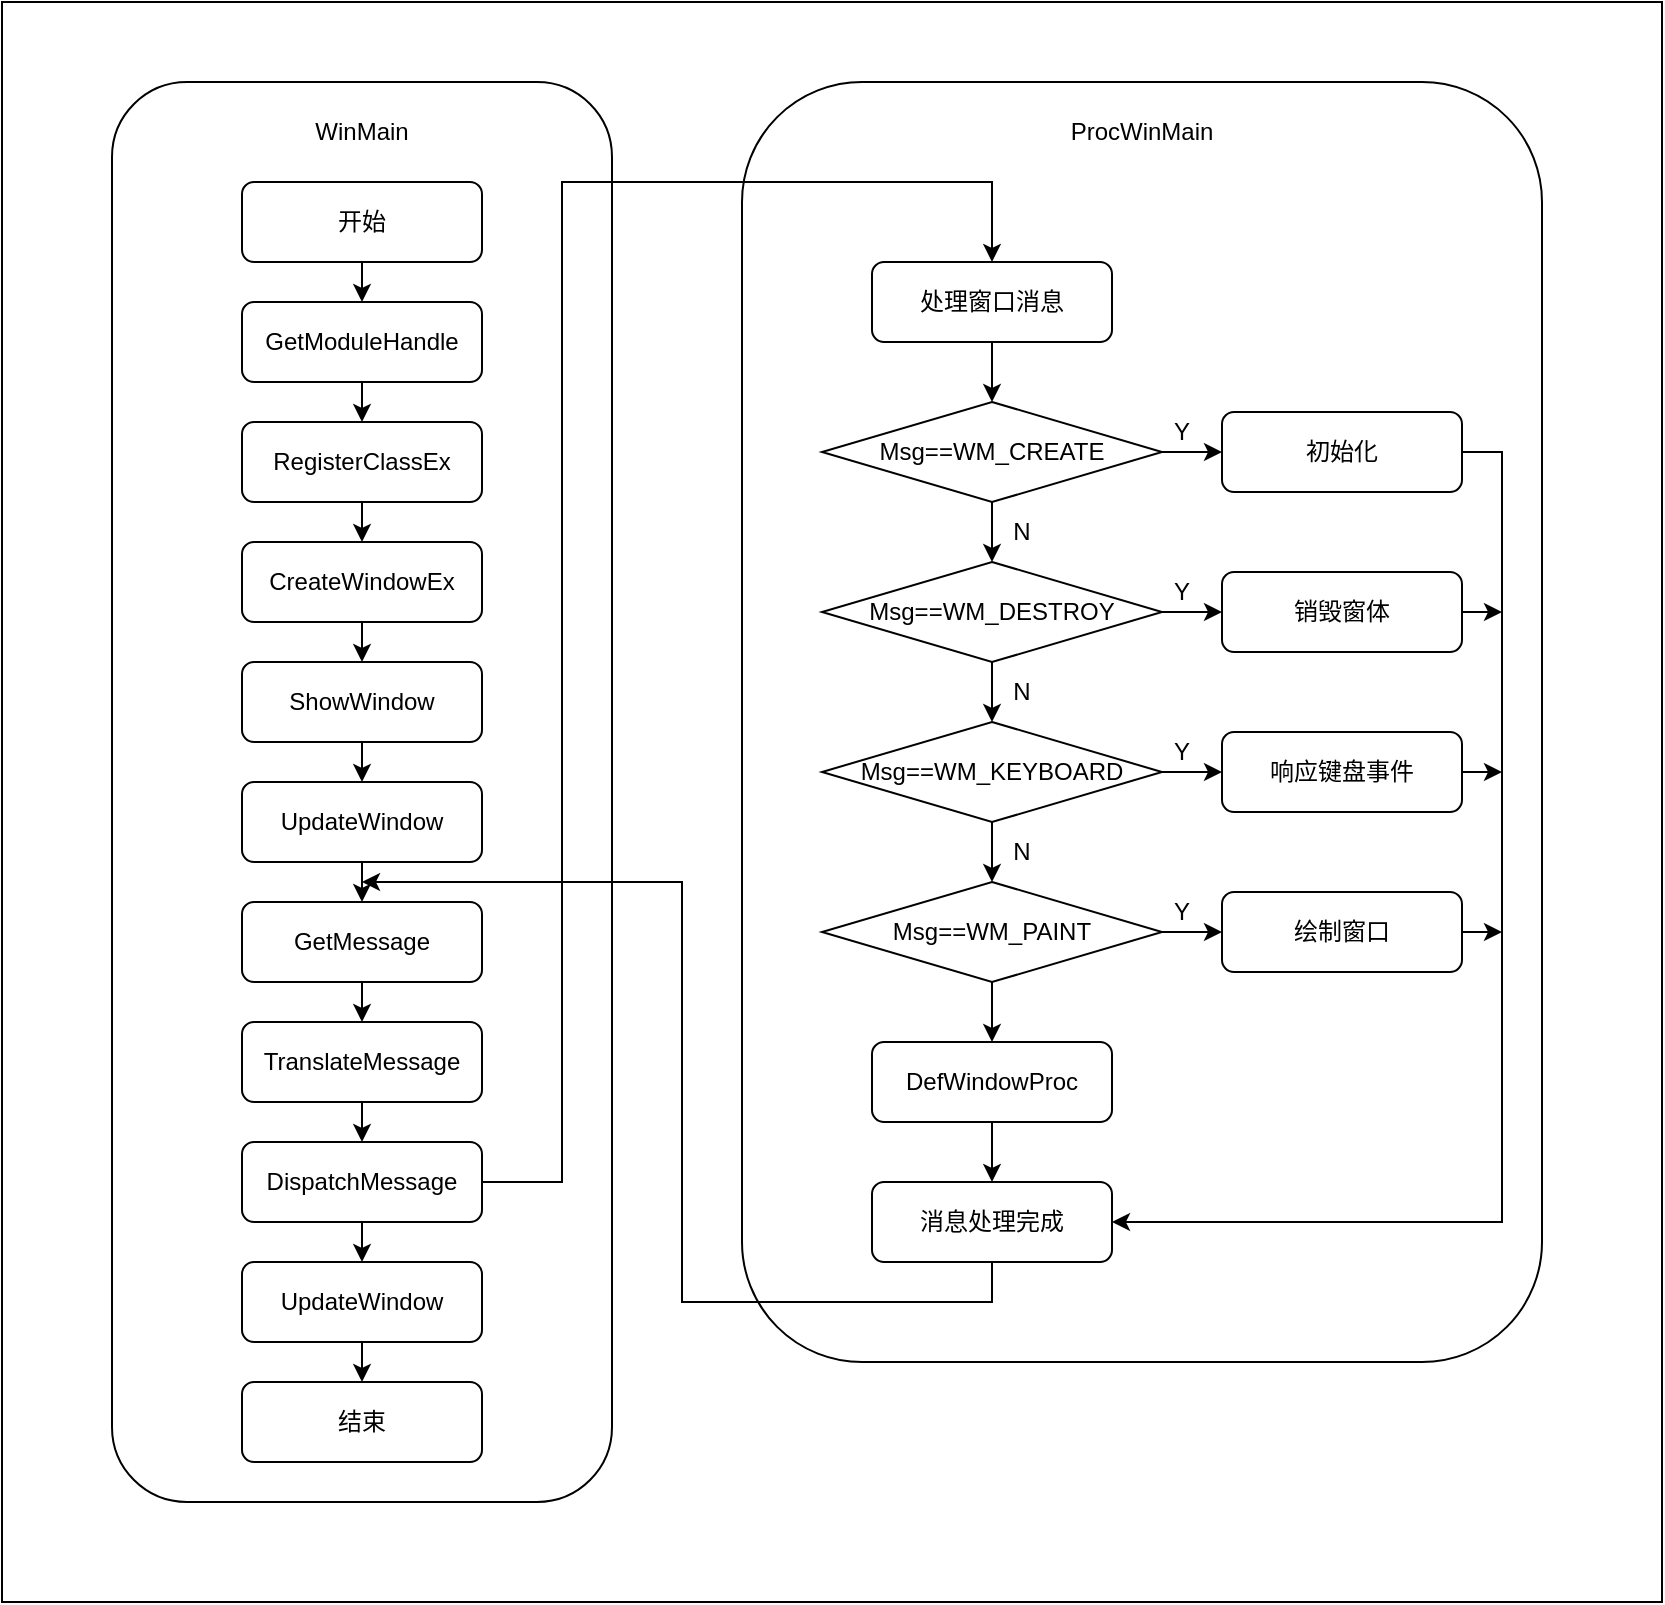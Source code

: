 <mxfile version="16.5.1" type="device"><diagram id="C5RBs43oDa-KdzZeNtuy" name="Page-1"><mxGraphModel dx="1449" dy="843" grid="1" gridSize="10" guides="1" tooltips="1" connect="1" arrows="1" fold="1" page="1" pageScale="1" pageWidth="827" pageHeight="1169" math="0" shadow="0"><root><mxCell id="WIyWlLk6GJQsqaUBKTNV-0"/><mxCell id="WIyWlLk6GJQsqaUBKTNV-1" parent="WIyWlLk6GJQsqaUBKTNV-0"/><mxCell id="HQc3RnHMRGV9bBYvNIo2-79" value="" style="rounded=0;whiteSpace=wrap;html=1;" vertex="1" parent="WIyWlLk6GJQsqaUBKTNV-1"><mxGeometry x="80" y="70" width="830" height="800" as="geometry"/></mxCell><mxCell id="HQc3RnHMRGV9bBYvNIo2-37" value="" style="rounded=1;whiteSpace=wrap;html=1;" vertex="1" parent="WIyWlLk6GJQsqaUBKTNV-1"><mxGeometry x="450" y="110" width="400" height="640" as="geometry"/></mxCell><mxCell id="HQc3RnHMRGV9bBYvNIo2-34" value="" style="rounded=1;whiteSpace=wrap;html=1;" vertex="1" parent="WIyWlLk6GJQsqaUBKTNV-1"><mxGeometry x="135" y="110" width="250" height="710" as="geometry"/></mxCell><mxCell id="HQc3RnHMRGV9bBYvNIo2-3" style="edgeStyle=orthogonalEdgeStyle;rounded=0;orthogonalLoop=1;jettySize=auto;html=1;exitX=0.5;exitY=1;exitDx=0;exitDy=0;entryX=0.5;entryY=0;entryDx=0;entryDy=0;" edge="1" parent="WIyWlLk6GJQsqaUBKTNV-1" source="HQc3RnHMRGV9bBYvNIo2-0" target="HQc3RnHMRGV9bBYvNIo2-1"><mxGeometry relative="1" as="geometry"/></mxCell><mxCell id="HQc3RnHMRGV9bBYvNIo2-0" value="开始" style="rounded=1;whiteSpace=wrap;html=1;" vertex="1" parent="WIyWlLk6GJQsqaUBKTNV-1"><mxGeometry x="200" y="160" width="120" height="40" as="geometry"/></mxCell><mxCell id="HQc3RnHMRGV9bBYvNIo2-4" style="edgeStyle=orthogonalEdgeStyle;rounded=0;orthogonalLoop=1;jettySize=auto;html=1;exitX=0.5;exitY=1;exitDx=0;exitDy=0;entryX=0.5;entryY=0;entryDx=0;entryDy=0;" edge="1" parent="WIyWlLk6GJQsqaUBKTNV-1" source="HQc3RnHMRGV9bBYvNIo2-1" target="HQc3RnHMRGV9bBYvNIo2-2"><mxGeometry relative="1" as="geometry"/></mxCell><mxCell id="HQc3RnHMRGV9bBYvNIo2-1" value="GetModuleHandle" style="rounded=1;whiteSpace=wrap;html=1;" vertex="1" parent="WIyWlLk6GJQsqaUBKTNV-1"><mxGeometry x="200" y="220" width="120" height="40" as="geometry"/></mxCell><mxCell id="HQc3RnHMRGV9bBYvNIo2-10" style="edgeStyle=orthogonalEdgeStyle;rounded=0;orthogonalLoop=1;jettySize=auto;html=1;exitX=0.5;exitY=1;exitDx=0;exitDy=0;entryX=0.5;entryY=0;entryDx=0;entryDy=0;" edge="1" parent="WIyWlLk6GJQsqaUBKTNV-1" source="HQc3RnHMRGV9bBYvNIo2-2" target="HQc3RnHMRGV9bBYvNIo2-6"><mxGeometry relative="1" as="geometry"/></mxCell><mxCell id="HQc3RnHMRGV9bBYvNIo2-2" value="RegisterClassEx" style="rounded=1;whiteSpace=wrap;html=1;" vertex="1" parent="WIyWlLk6GJQsqaUBKTNV-1"><mxGeometry x="200" y="280" width="120" height="40" as="geometry"/></mxCell><mxCell id="HQc3RnHMRGV9bBYvNIo2-5" style="edgeStyle=orthogonalEdgeStyle;rounded=0;orthogonalLoop=1;jettySize=auto;html=1;exitX=0.5;exitY=1;exitDx=0;exitDy=0;entryX=0.5;entryY=0;entryDx=0;entryDy=0;" edge="1" parent="WIyWlLk6GJQsqaUBKTNV-1" source="HQc3RnHMRGV9bBYvNIo2-6" target="HQc3RnHMRGV9bBYvNIo2-8"><mxGeometry relative="1" as="geometry"/></mxCell><mxCell id="HQc3RnHMRGV9bBYvNIo2-6" value="CreateWindowEx" style="rounded=1;whiteSpace=wrap;html=1;" vertex="1" parent="WIyWlLk6GJQsqaUBKTNV-1"><mxGeometry x="200" y="340" width="120" height="40" as="geometry"/></mxCell><mxCell id="HQc3RnHMRGV9bBYvNIo2-7" style="edgeStyle=orthogonalEdgeStyle;rounded=0;orthogonalLoop=1;jettySize=auto;html=1;exitX=0.5;exitY=1;exitDx=0;exitDy=0;entryX=0.5;entryY=0;entryDx=0;entryDy=0;" edge="1" parent="WIyWlLk6GJQsqaUBKTNV-1" source="HQc3RnHMRGV9bBYvNIo2-8" target="HQc3RnHMRGV9bBYvNIo2-9"><mxGeometry relative="1" as="geometry"/></mxCell><mxCell id="HQc3RnHMRGV9bBYvNIo2-8" value="ShowWindow" style="rounded=1;whiteSpace=wrap;html=1;" vertex="1" parent="WIyWlLk6GJQsqaUBKTNV-1"><mxGeometry x="200" y="400" width="120" height="40" as="geometry"/></mxCell><mxCell id="HQc3RnHMRGV9bBYvNIo2-32" style="edgeStyle=orthogonalEdgeStyle;rounded=0;orthogonalLoop=1;jettySize=auto;html=1;exitX=0.5;exitY=1;exitDx=0;exitDy=0;entryX=0.5;entryY=0;entryDx=0;entryDy=0;" edge="1" parent="WIyWlLk6GJQsqaUBKTNV-1" source="HQc3RnHMRGV9bBYvNIo2-9" target="HQc3RnHMRGV9bBYvNIo2-26"><mxGeometry relative="1" as="geometry"/></mxCell><mxCell id="HQc3RnHMRGV9bBYvNIo2-9" value="UpdateWindow" style="rounded=1;whiteSpace=wrap;html=1;" vertex="1" parent="WIyWlLk6GJQsqaUBKTNV-1"><mxGeometry x="200" y="460" width="120" height="40" as="geometry"/></mxCell><mxCell id="HQc3RnHMRGV9bBYvNIo2-25" style="edgeStyle=orthogonalEdgeStyle;rounded=0;orthogonalLoop=1;jettySize=auto;html=1;exitX=0.5;exitY=1;exitDx=0;exitDy=0;entryX=0.5;entryY=0;entryDx=0;entryDy=0;" edge="1" parent="WIyWlLk6GJQsqaUBKTNV-1" source="HQc3RnHMRGV9bBYvNIo2-26" target="HQc3RnHMRGV9bBYvNIo2-28"><mxGeometry relative="1" as="geometry"/></mxCell><mxCell id="HQc3RnHMRGV9bBYvNIo2-26" value="GetMessage" style="rounded=1;whiteSpace=wrap;html=1;" vertex="1" parent="WIyWlLk6GJQsqaUBKTNV-1"><mxGeometry x="200" y="520" width="120" height="40" as="geometry"/></mxCell><mxCell id="HQc3RnHMRGV9bBYvNIo2-27" style="edgeStyle=orthogonalEdgeStyle;rounded=0;orthogonalLoop=1;jettySize=auto;html=1;exitX=0.5;exitY=1;exitDx=0;exitDy=0;entryX=0.5;entryY=0;entryDx=0;entryDy=0;" edge="1" parent="WIyWlLk6GJQsqaUBKTNV-1" source="HQc3RnHMRGV9bBYvNIo2-28" target="HQc3RnHMRGV9bBYvNIo2-30"><mxGeometry relative="1" as="geometry"/></mxCell><mxCell id="HQc3RnHMRGV9bBYvNIo2-28" value="TranslateMessage" style="rounded=1;whiteSpace=wrap;html=1;" vertex="1" parent="WIyWlLk6GJQsqaUBKTNV-1"><mxGeometry x="200" y="580" width="120" height="40" as="geometry"/></mxCell><mxCell id="HQc3RnHMRGV9bBYvNIo2-29" style="edgeStyle=orthogonalEdgeStyle;rounded=0;orthogonalLoop=1;jettySize=auto;html=1;exitX=0.5;exitY=1;exitDx=0;exitDy=0;entryX=0.5;entryY=0;entryDx=0;entryDy=0;" edge="1" parent="WIyWlLk6GJQsqaUBKTNV-1" source="HQc3RnHMRGV9bBYvNIo2-30" target="HQc3RnHMRGV9bBYvNIo2-31"><mxGeometry relative="1" as="geometry"/></mxCell><mxCell id="HQc3RnHMRGV9bBYvNIo2-33" style="edgeStyle=orthogonalEdgeStyle;rounded=0;orthogonalLoop=1;jettySize=auto;html=1;exitX=1;exitY=0.5;exitDx=0;exitDy=0;entryX=0.5;entryY=0;entryDx=0;entryDy=0;" edge="1" parent="WIyWlLk6GJQsqaUBKTNV-1" source="HQc3RnHMRGV9bBYvNIo2-30" target="HQc3RnHMRGV9bBYvNIo2-71"><mxGeometry relative="1" as="geometry"><mxPoint x="575" y="220" as="targetPoint"/><Array as="points"><mxPoint x="360" y="660"/><mxPoint x="360" y="160"/><mxPoint x="575" y="160"/></Array></mxGeometry></mxCell><mxCell id="HQc3RnHMRGV9bBYvNIo2-30" value="DispatchMessage" style="rounded=1;whiteSpace=wrap;html=1;" vertex="1" parent="WIyWlLk6GJQsqaUBKTNV-1"><mxGeometry x="200" y="640" width="120" height="40" as="geometry"/></mxCell><mxCell id="HQc3RnHMRGV9bBYvNIo2-31" value="UpdateWindow" style="rounded=1;whiteSpace=wrap;html=1;" vertex="1" parent="WIyWlLk6GJQsqaUBKTNV-1"><mxGeometry x="200" y="700" width="120" height="40" as="geometry"/></mxCell><mxCell id="HQc3RnHMRGV9bBYvNIo2-35" value="WinMain" style="text;html=1;strokeColor=none;fillColor=none;align=center;verticalAlign=middle;whiteSpace=wrap;rounded=0;" vertex="1" parent="WIyWlLk6GJQsqaUBKTNV-1"><mxGeometry x="230" y="120" width="60" height="30" as="geometry"/></mxCell><mxCell id="HQc3RnHMRGV9bBYvNIo2-38" value="ProcWinMain" style="text;html=1;strokeColor=none;fillColor=none;align=center;verticalAlign=middle;whiteSpace=wrap;rounded=0;" vertex="1" parent="WIyWlLk6GJQsqaUBKTNV-1"><mxGeometry x="620" y="120" width="60" height="30" as="geometry"/></mxCell><mxCell id="HQc3RnHMRGV9bBYvNIo2-41" style="edgeStyle=orthogonalEdgeStyle;rounded=0;orthogonalLoop=1;jettySize=auto;html=1;exitX=1;exitY=0.5;exitDx=0;exitDy=0;entryX=0;entryY=0.5;entryDx=0;entryDy=0;" edge="1" parent="WIyWlLk6GJQsqaUBKTNV-1" source="HQc3RnHMRGV9bBYvNIo2-39" target="HQc3RnHMRGV9bBYvNIo2-40"><mxGeometry relative="1" as="geometry"/></mxCell><mxCell id="HQc3RnHMRGV9bBYvNIo2-44" style="edgeStyle=orthogonalEdgeStyle;rounded=0;orthogonalLoop=1;jettySize=auto;html=1;exitX=0.5;exitY=1;exitDx=0;exitDy=0;entryX=0.5;entryY=0;entryDx=0;entryDy=0;" edge="1" parent="WIyWlLk6GJQsqaUBKTNV-1" source="HQc3RnHMRGV9bBYvNIo2-39" target="HQc3RnHMRGV9bBYvNIo2-43"><mxGeometry relative="1" as="geometry"/></mxCell><mxCell id="HQc3RnHMRGV9bBYvNIo2-39" value="Msg==WM_CREATE" style="rhombus;whiteSpace=wrap;html=1;" vertex="1" parent="WIyWlLk6GJQsqaUBKTNV-1"><mxGeometry x="490" y="270" width="170" height="50" as="geometry"/></mxCell><mxCell id="HQc3RnHMRGV9bBYvNIo2-73" style="edgeStyle=orthogonalEdgeStyle;rounded=0;orthogonalLoop=1;jettySize=auto;html=1;exitX=1;exitY=0.5;exitDx=0;exitDy=0;entryX=1;entryY=0.5;entryDx=0;entryDy=0;" edge="1" parent="WIyWlLk6GJQsqaUBKTNV-1" source="HQc3RnHMRGV9bBYvNIo2-40" target="HQc3RnHMRGV9bBYvNIo2-70"><mxGeometry relative="1" as="geometry"/></mxCell><mxCell id="HQc3RnHMRGV9bBYvNIo2-40" value="初始化" style="rounded=1;whiteSpace=wrap;html=1;" vertex="1" parent="WIyWlLk6GJQsqaUBKTNV-1"><mxGeometry x="690" y="275" width="120" height="40" as="geometry"/></mxCell><mxCell id="HQc3RnHMRGV9bBYvNIo2-42" value="Y" style="text;html=1;strokeColor=none;fillColor=none;align=center;verticalAlign=middle;whiteSpace=wrap;rounded=0;" vertex="1" parent="WIyWlLk6GJQsqaUBKTNV-1"><mxGeometry x="640" y="270" width="60" height="30" as="geometry"/></mxCell><mxCell id="HQc3RnHMRGV9bBYvNIo2-59" style="edgeStyle=orthogonalEdgeStyle;rounded=0;orthogonalLoop=1;jettySize=auto;html=1;exitX=0.5;exitY=1;exitDx=0;exitDy=0;entryX=0.5;entryY=0;entryDx=0;entryDy=0;" edge="1" parent="WIyWlLk6GJQsqaUBKTNV-1" source="HQc3RnHMRGV9bBYvNIo2-43" target="HQc3RnHMRGV9bBYvNIo2-51"><mxGeometry relative="1" as="geometry"/></mxCell><mxCell id="HQc3RnHMRGV9bBYvNIo2-43" value="Msg==WM_DESTROY" style="rhombus;whiteSpace=wrap;html=1;" vertex="1" parent="WIyWlLk6GJQsqaUBKTNV-1"><mxGeometry x="490" y="350" width="170" height="50" as="geometry"/></mxCell><mxCell id="HQc3RnHMRGV9bBYvNIo2-45" value="N" style="text;html=1;strokeColor=none;fillColor=none;align=center;verticalAlign=middle;whiteSpace=wrap;rounded=0;" vertex="1" parent="WIyWlLk6GJQsqaUBKTNV-1"><mxGeometry x="560" y="320" width="60" height="30" as="geometry"/></mxCell><mxCell id="HQc3RnHMRGV9bBYvNIo2-46" style="edgeStyle=orthogonalEdgeStyle;rounded=0;orthogonalLoop=1;jettySize=auto;html=1;exitX=1;exitY=0.5;exitDx=0;exitDy=0;entryX=0;entryY=0.5;entryDx=0;entryDy=0;" edge="1" parent="WIyWlLk6GJQsqaUBKTNV-1" target="HQc3RnHMRGV9bBYvNIo2-47"><mxGeometry relative="1" as="geometry"><mxPoint x="660" y="375" as="sourcePoint"/></mxGeometry></mxCell><mxCell id="HQc3RnHMRGV9bBYvNIo2-74" style="edgeStyle=orthogonalEdgeStyle;rounded=0;orthogonalLoop=1;jettySize=auto;html=1;exitX=1;exitY=0.5;exitDx=0;exitDy=0;" edge="1" parent="WIyWlLk6GJQsqaUBKTNV-1" source="HQc3RnHMRGV9bBYvNIo2-47"><mxGeometry relative="1" as="geometry"><mxPoint x="830" y="375" as="targetPoint"/></mxGeometry></mxCell><mxCell id="HQc3RnHMRGV9bBYvNIo2-47" value="销毁窗体" style="rounded=1;whiteSpace=wrap;html=1;" vertex="1" parent="WIyWlLk6GJQsqaUBKTNV-1"><mxGeometry x="690" y="355" width="120" height="40" as="geometry"/></mxCell><mxCell id="HQc3RnHMRGV9bBYvNIo2-48" value="Y" style="text;html=1;strokeColor=none;fillColor=none;align=center;verticalAlign=middle;whiteSpace=wrap;rounded=0;" vertex="1" parent="WIyWlLk6GJQsqaUBKTNV-1"><mxGeometry x="640" y="350" width="60" height="30" as="geometry"/></mxCell><mxCell id="HQc3RnHMRGV9bBYvNIo2-49" style="edgeStyle=orthogonalEdgeStyle;rounded=0;orthogonalLoop=1;jettySize=auto;html=1;exitX=1;exitY=0.5;exitDx=0;exitDy=0;entryX=0;entryY=0.5;entryDx=0;entryDy=0;" edge="1" parent="WIyWlLk6GJQsqaUBKTNV-1" source="HQc3RnHMRGV9bBYvNIo2-51" target="HQc3RnHMRGV9bBYvNIo2-52"><mxGeometry relative="1" as="geometry"/></mxCell><mxCell id="HQc3RnHMRGV9bBYvNIo2-50" style="edgeStyle=orthogonalEdgeStyle;rounded=0;orthogonalLoop=1;jettySize=auto;html=1;exitX=0.5;exitY=1;exitDx=0;exitDy=0;entryX=0.5;entryY=0;entryDx=0;entryDy=0;" edge="1" parent="WIyWlLk6GJQsqaUBKTNV-1" source="HQc3RnHMRGV9bBYvNIo2-51" target="HQc3RnHMRGV9bBYvNIo2-54"><mxGeometry relative="1" as="geometry"/></mxCell><mxCell id="HQc3RnHMRGV9bBYvNIo2-51" value="Msg==WM_KEYBOARD" style="rhombus;whiteSpace=wrap;html=1;" vertex="1" parent="WIyWlLk6GJQsqaUBKTNV-1"><mxGeometry x="490" y="430" width="170" height="50" as="geometry"/></mxCell><mxCell id="HQc3RnHMRGV9bBYvNIo2-75" style="edgeStyle=orthogonalEdgeStyle;rounded=0;orthogonalLoop=1;jettySize=auto;html=1;exitX=1;exitY=0.5;exitDx=0;exitDy=0;" edge="1" parent="WIyWlLk6GJQsqaUBKTNV-1" source="HQc3RnHMRGV9bBYvNIo2-52"><mxGeometry relative="1" as="geometry"><mxPoint x="830" y="455" as="targetPoint"/></mxGeometry></mxCell><mxCell id="HQc3RnHMRGV9bBYvNIo2-52" value="响应键盘事件" style="rounded=1;whiteSpace=wrap;html=1;" vertex="1" parent="WIyWlLk6GJQsqaUBKTNV-1"><mxGeometry x="690" y="435" width="120" height="40" as="geometry"/></mxCell><mxCell id="HQc3RnHMRGV9bBYvNIo2-53" value="Y" style="text;html=1;strokeColor=none;fillColor=none;align=center;verticalAlign=middle;whiteSpace=wrap;rounded=0;" vertex="1" parent="WIyWlLk6GJQsqaUBKTNV-1"><mxGeometry x="640" y="430" width="60" height="30" as="geometry"/></mxCell><mxCell id="HQc3RnHMRGV9bBYvNIo2-62" style="edgeStyle=orthogonalEdgeStyle;rounded=0;orthogonalLoop=1;jettySize=auto;html=1;exitX=0.5;exitY=1;exitDx=0;exitDy=0;entryX=0.5;entryY=0;entryDx=0;entryDy=0;" edge="1" parent="WIyWlLk6GJQsqaUBKTNV-1" source="HQc3RnHMRGV9bBYvNIo2-54" target="HQc3RnHMRGV9bBYvNIo2-61"><mxGeometry relative="1" as="geometry"/></mxCell><mxCell id="HQc3RnHMRGV9bBYvNIo2-54" value="Msg==WM_PAINT" style="rhombus;whiteSpace=wrap;html=1;" vertex="1" parent="WIyWlLk6GJQsqaUBKTNV-1"><mxGeometry x="490" y="510" width="170" height="50" as="geometry"/></mxCell><mxCell id="HQc3RnHMRGV9bBYvNIo2-55" value="N" style="text;html=1;strokeColor=none;fillColor=none;align=center;verticalAlign=middle;whiteSpace=wrap;rounded=0;" vertex="1" parent="WIyWlLk6GJQsqaUBKTNV-1"><mxGeometry x="560" y="480" width="60" height="30" as="geometry"/></mxCell><mxCell id="HQc3RnHMRGV9bBYvNIo2-56" style="edgeStyle=orthogonalEdgeStyle;rounded=0;orthogonalLoop=1;jettySize=auto;html=1;exitX=1;exitY=0.5;exitDx=0;exitDy=0;entryX=0;entryY=0.5;entryDx=0;entryDy=0;" edge="1" parent="WIyWlLk6GJQsqaUBKTNV-1" target="HQc3RnHMRGV9bBYvNIo2-57"><mxGeometry relative="1" as="geometry"><mxPoint x="660" y="535" as="sourcePoint"/></mxGeometry></mxCell><mxCell id="HQc3RnHMRGV9bBYvNIo2-76" style="edgeStyle=orthogonalEdgeStyle;rounded=0;orthogonalLoop=1;jettySize=auto;html=1;exitX=1;exitY=0.5;exitDx=0;exitDy=0;" edge="1" parent="WIyWlLk6GJQsqaUBKTNV-1" source="HQc3RnHMRGV9bBYvNIo2-57"><mxGeometry relative="1" as="geometry"><mxPoint x="830" y="535" as="targetPoint"/></mxGeometry></mxCell><mxCell id="HQc3RnHMRGV9bBYvNIo2-57" value="绘制窗口" style="rounded=1;whiteSpace=wrap;html=1;" vertex="1" parent="WIyWlLk6GJQsqaUBKTNV-1"><mxGeometry x="690" y="515" width="120" height="40" as="geometry"/></mxCell><mxCell id="HQc3RnHMRGV9bBYvNIo2-58" value="Y" style="text;html=1;strokeColor=none;fillColor=none;align=center;verticalAlign=middle;whiteSpace=wrap;rounded=0;" vertex="1" parent="WIyWlLk6GJQsqaUBKTNV-1"><mxGeometry x="640" y="510" width="60" height="30" as="geometry"/></mxCell><mxCell id="HQc3RnHMRGV9bBYvNIo2-60" value="N" style="text;html=1;strokeColor=none;fillColor=none;align=center;verticalAlign=middle;whiteSpace=wrap;rounded=0;" vertex="1" parent="WIyWlLk6GJQsqaUBKTNV-1"><mxGeometry x="560" y="400" width="60" height="30" as="geometry"/></mxCell><mxCell id="HQc3RnHMRGV9bBYvNIo2-61" value="DefWindowProc" style="rounded=1;whiteSpace=wrap;html=1;" vertex="1" parent="WIyWlLk6GJQsqaUBKTNV-1"><mxGeometry x="515" y="590" width="120" height="40" as="geometry"/></mxCell><mxCell id="HQc3RnHMRGV9bBYvNIo2-64" style="edgeStyle=orthogonalEdgeStyle;rounded=0;orthogonalLoop=1;jettySize=auto;html=1;exitX=0.5;exitY=1;exitDx=0;exitDy=0;entryX=0.5;entryY=0;entryDx=0;entryDy=0;" edge="1" parent="WIyWlLk6GJQsqaUBKTNV-1" target="HQc3RnHMRGV9bBYvNIo2-65"><mxGeometry relative="1" as="geometry"><mxPoint x="260" y="740" as="sourcePoint"/></mxGeometry></mxCell><mxCell id="HQc3RnHMRGV9bBYvNIo2-65" value="结束" style="rounded=1;whiteSpace=wrap;html=1;" vertex="1" parent="WIyWlLk6GJQsqaUBKTNV-1"><mxGeometry x="200" y="760" width="120" height="40" as="geometry"/></mxCell><mxCell id="HQc3RnHMRGV9bBYvNIo2-69" style="edgeStyle=orthogonalEdgeStyle;rounded=0;orthogonalLoop=1;jettySize=auto;html=1;exitX=0.5;exitY=1;exitDx=0;exitDy=0;entryX=0.5;entryY=0;entryDx=0;entryDy=0;" edge="1" parent="WIyWlLk6GJQsqaUBKTNV-1" target="HQc3RnHMRGV9bBYvNIo2-70"><mxGeometry relative="1" as="geometry"><mxPoint x="575" y="630" as="sourcePoint"/></mxGeometry></mxCell><mxCell id="HQc3RnHMRGV9bBYvNIo2-77" style="edgeStyle=orthogonalEdgeStyle;rounded=0;orthogonalLoop=1;jettySize=auto;html=1;exitX=0.5;exitY=1;exitDx=0;exitDy=0;" edge="1" parent="WIyWlLk6GJQsqaUBKTNV-1" source="HQc3RnHMRGV9bBYvNIo2-70"><mxGeometry relative="1" as="geometry"><mxPoint x="260" y="510" as="targetPoint"/><Array as="points"><mxPoint x="575" y="720"/><mxPoint x="420" y="720"/><mxPoint x="420" y="510"/></Array></mxGeometry></mxCell><mxCell id="HQc3RnHMRGV9bBYvNIo2-70" value="消息处理完成" style="rounded=1;whiteSpace=wrap;html=1;" vertex="1" parent="WIyWlLk6GJQsqaUBKTNV-1"><mxGeometry x="515" y="660" width="120" height="40" as="geometry"/></mxCell><mxCell id="HQc3RnHMRGV9bBYvNIo2-72" style="edgeStyle=orthogonalEdgeStyle;rounded=0;orthogonalLoop=1;jettySize=auto;html=1;exitX=0.5;exitY=1;exitDx=0;exitDy=0;entryX=0.5;entryY=0;entryDx=0;entryDy=0;" edge="1" parent="WIyWlLk6GJQsqaUBKTNV-1" source="HQc3RnHMRGV9bBYvNIo2-71" target="HQc3RnHMRGV9bBYvNIo2-39"><mxGeometry relative="1" as="geometry"/></mxCell><mxCell id="HQc3RnHMRGV9bBYvNIo2-71" value="处理窗口消息" style="rounded=1;whiteSpace=wrap;html=1;" vertex="1" parent="WIyWlLk6GJQsqaUBKTNV-1"><mxGeometry x="515" y="200" width="120" height="40" as="geometry"/></mxCell></root></mxGraphModel></diagram></mxfile>